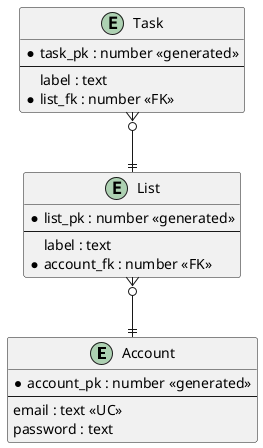 @startuml

/'
Zero or One	|o--
Exactly One	||--
Zero or Many	}o--
One or Many	}|--
'/

entity Account{
    *account_pk : number <<generated>>
    --
    email : text <<UC>>
    password : text
}

entity Task{
    *task_pk : number <<generated>>
    --
    label : text
    *list_fk : number <<FK>>
}

entity List{
    *list_pk : number <<generated>>
    --
    label : text
    *account_fk : number <<FK>>
}

List }o--|| Account
Task }o--|| List

@enduml